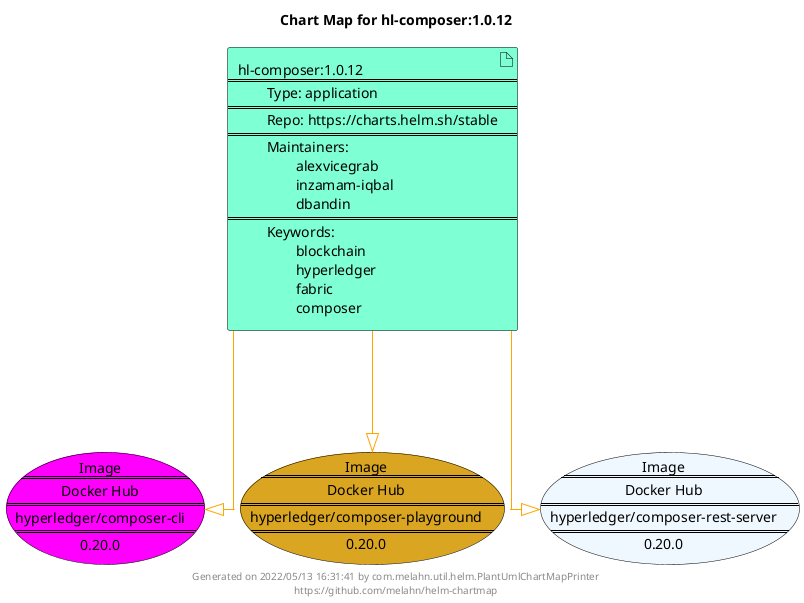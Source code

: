 @startuml
skinparam linetype ortho
skinparam backgroundColor white
skinparam usecaseBorderColor black
skinparam usecaseArrowColor LightSlateGray
skinparam artifactBorderColor black
skinparam artifactArrowColor LightSlateGray

title Chart Map for hl-composer:1.0.12

'There is one referenced Helm Chart
artifact "hl-composer:1.0.12\n====\n\tType: application\n====\n\tRepo: https://charts.helm.sh/stable\n====\n\tMaintainers: \n\t\talexvicegrab\n\t\tinzamam-iqbal\n\t\tdbandin\n====\n\tKeywords: \n\t\tblockchain\n\t\thyperledger\n\t\tfabric\n\t\tcomposer" as hl_composer_1_0_12 #Aquamarine

'There are 3 referenced Docker Images
usecase "Image\n====\nDocker Hub\n====\nhyperledger/composer-cli\n====\n0.20.0" as hyperledger_composer_cli_0_20_0 #Fuchsia
usecase "Image\n====\nDocker Hub\n====\nhyperledger/composer-playground\n====\n0.20.0" as hyperledger_composer_playground_0_20_0 #GoldenRod
usecase "Image\n====\nDocker Hub\n====\nhyperledger/composer-rest-server\n====\n0.20.0" as hyperledger_composer_rest_server_0_20_0 #AliceBlue

'Chart Dependencies
hl_composer_1_0_12--[#orange]-|>hyperledger_composer_cli_0_20_0
hl_composer_1_0_12--[#orange]-|>hyperledger_composer_rest_server_0_20_0
hl_composer_1_0_12--[#orange]-|>hyperledger_composer_playground_0_20_0

center footer Generated on 2022/05/13 16:31:41 by com.melahn.util.helm.PlantUmlChartMapPrinter\nhttps://github.com/melahn/helm-chartmap
@enduml
